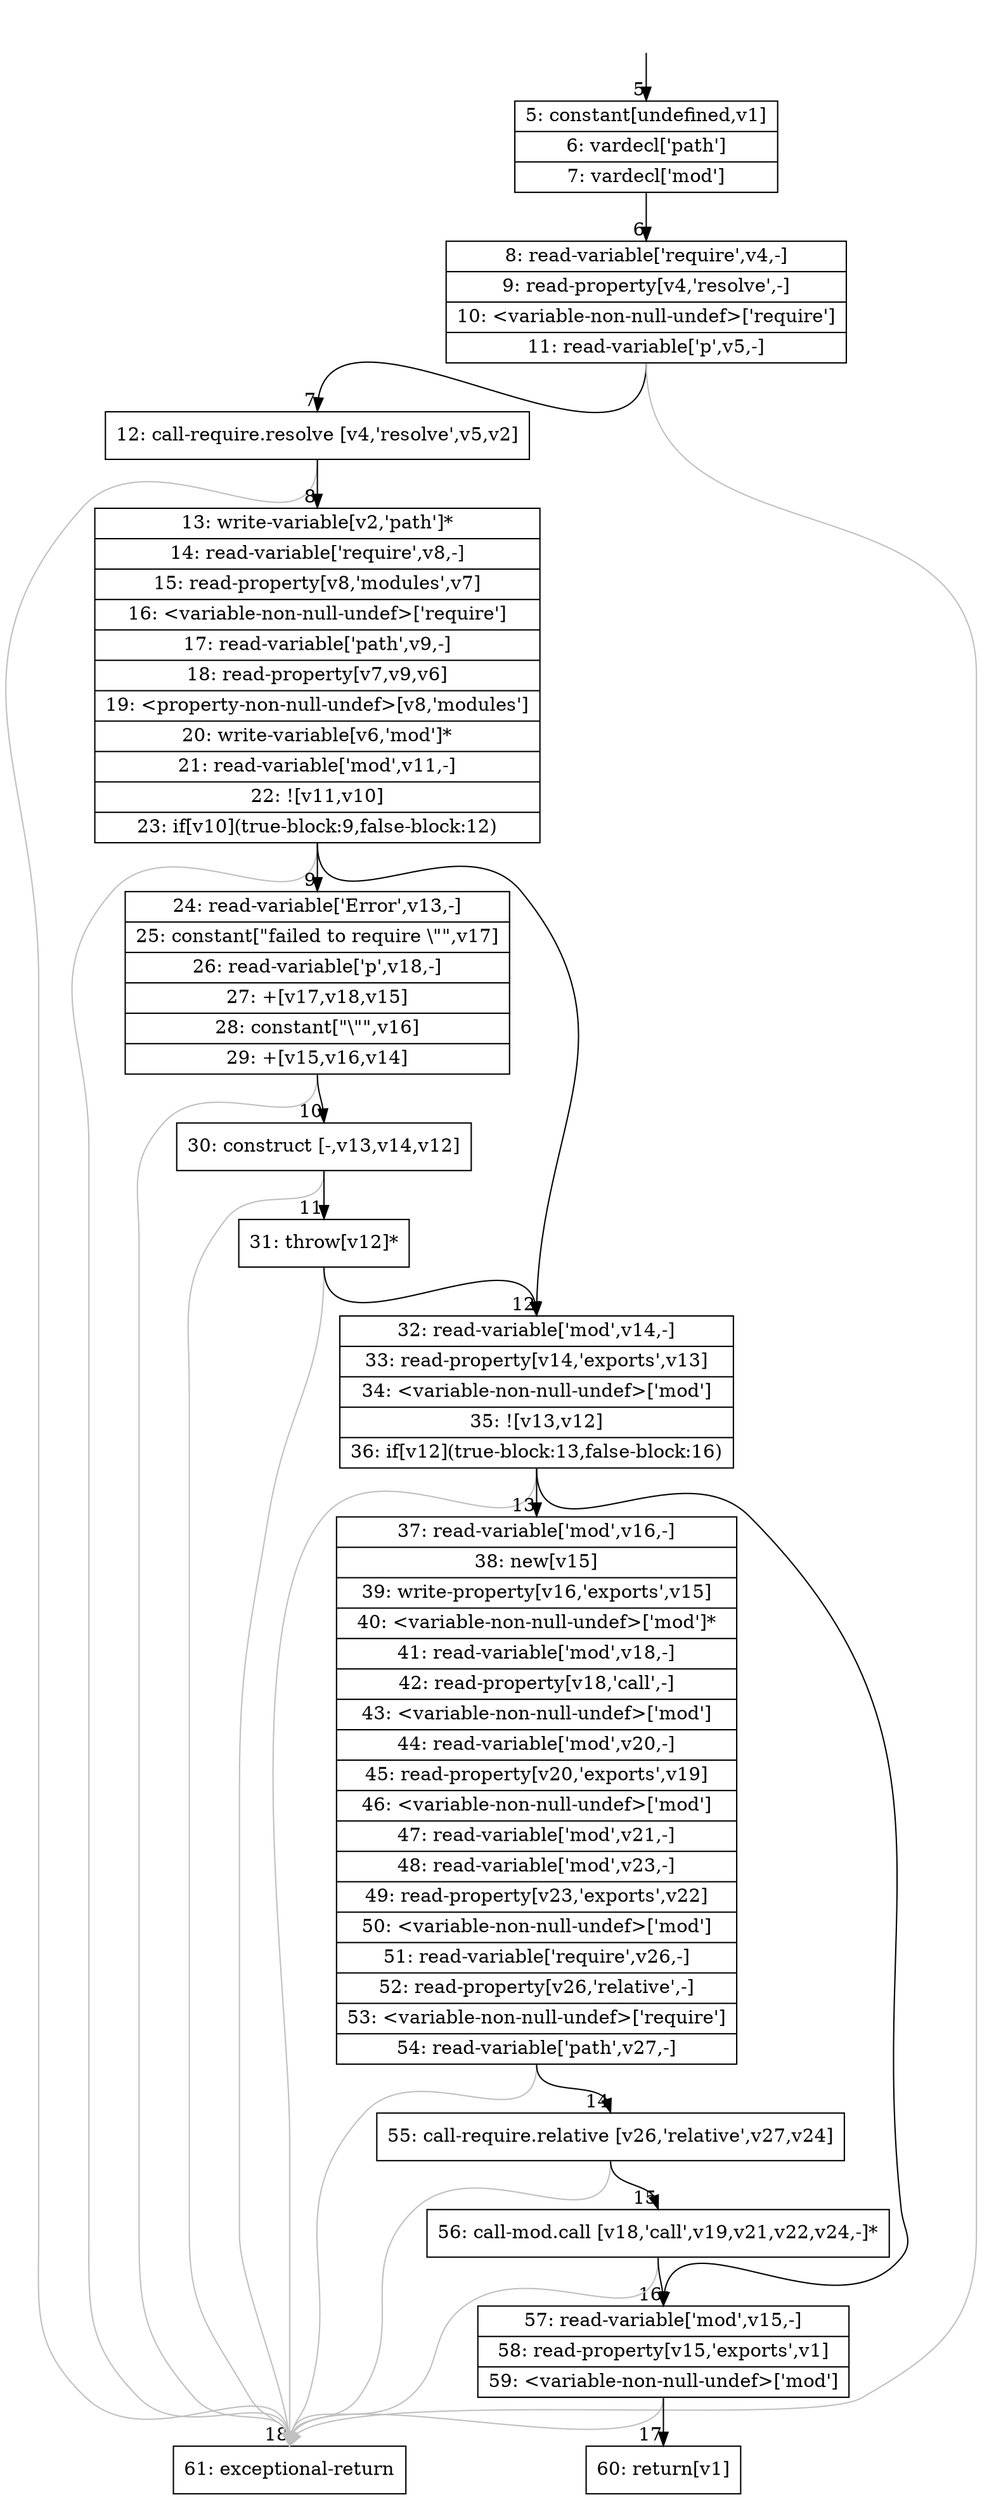 digraph {
rankdir="TD"
BB_entry2[shape=none,label=""];
BB_entry2 -> BB5 [tailport=s, headport=n, headlabel="    5"]
BB5 [shape=record label="{5: constant[undefined,v1]|6: vardecl['path']|7: vardecl['mod']}" ] 
BB5 -> BB6 [tailport=s, headport=n, headlabel="      6"]
BB6 [shape=record label="{8: read-variable['require',v4,-]|9: read-property[v4,'resolve',-]|10: \<variable-non-null-undef\>['require']|11: read-variable['p',v5,-]}" ] 
BB6 -> BB7 [tailport=s, headport=n, headlabel="      7"]
BB6 -> BB18 [tailport=s, headport=n, color=gray, headlabel="      18"]
BB7 [shape=record label="{12: call-require.resolve [v4,'resolve',v5,v2]}" ] 
BB7 -> BB8 [tailport=s, headport=n, headlabel="      8"]
BB7 -> BB18 [tailport=s, headport=n, color=gray]
BB8 [shape=record label="{13: write-variable[v2,'path']*|14: read-variable['require',v8,-]|15: read-property[v8,'modules',v7]|16: \<variable-non-null-undef\>['require']|17: read-variable['path',v9,-]|18: read-property[v7,v9,v6]|19: \<property-non-null-undef\>[v8,'modules']|20: write-variable[v6,'mod']*|21: read-variable['mod',v11,-]|22: ![v11,v10]|23: if[v10](true-block:9,false-block:12)}" ] 
BB8 -> BB9 [tailport=s, headport=n, headlabel="      9"]
BB8 -> BB12 [tailport=s, headport=n, headlabel="      12"]
BB8 -> BB18 [tailport=s, headport=n, color=gray]
BB9 [shape=record label="{24: read-variable['Error',v13,-]|25: constant[\"failed to require \\\"\",v17]|26: read-variable['p',v18,-]|27: +[v17,v18,v15]|28: constant[\"\\\"\",v16]|29: +[v15,v16,v14]}" ] 
BB9 -> BB10 [tailport=s, headport=n, headlabel="      10"]
BB9 -> BB18 [tailport=s, headport=n, color=gray]
BB10 [shape=record label="{30: construct [-,v13,v14,v12]}" ] 
BB10 -> BB11 [tailport=s, headport=n, headlabel="      11"]
BB10 -> BB18 [tailport=s, headport=n, color=gray]
BB11 [shape=record label="{31: throw[v12]*}" ] 
BB11 -> BB12 [tailport=s, headport=n]
BB11 -> BB18 [tailport=s, headport=n, color=gray]
BB12 [shape=record label="{32: read-variable['mod',v14,-]|33: read-property[v14,'exports',v13]|34: \<variable-non-null-undef\>['mod']|35: ![v13,v12]|36: if[v12](true-block:13,false-block:16)}" ] 
BB12 -> BB13 [tailport=s, headport=n, headlabel="      13"]
BB12 -> BB16 [tailport=s, headport=n, headlabel="      16"]
BB12 -> BB18 [tailport=s, headport=n, color=gray]
BB13 [shape=record label="{37: read-variable['mod',v16,-]|38: new[v15]|39: write-property[v16,'exports',v15]|40: \<variable-non-null-undef\>['mod']*|41: read-variable['mod',v18,-]|42: read-property[v18,'call',-]|43: \<variable-non-null-undef\>['mod']|44: read-variable['mod',v20,-]|45: read-property[v20,'exports',v19]|46: \<variable-non-null-undef\>['mod']|47: read-variable['mod',v21,-]|48: read-variable['mod',v23,-]|49: read-property[v23,'exports',v22]|50: \<variable-non-null-undef\>['mod']|51: read-variable['require',v26,-]|52: read-property[v26,'relative',-]|53: \<variable-non-null-undef\>['require']|54: read-variable['path',v27,-]}" ] 
BB13 -> BB14 [tailport=s, headport=n, headlabel="      14"]
BB13 -> BB18 [tailport=s, headport=n, color=gray]
BB14 [shape=record label="{55: call-require.relative [v26,'relative',v27,v24]}" ] 
BB14 -> BB15 [tailport=s, headport=n, headlabel="      15"]
BB14 -> BB18 [tailport=s, headport=n, color=gray]
BB15 [shape=record label="{56: call-mod.call [v18,'call',v19,v21,v22,v24,-]*}" ] 
BB15 -> BB16 [tailport=s, headport=n]
BB15 -> BB18 [tailport=s, headport=n, color=gray]
BB16 [shape=record label="{57: read-variable['mod',v15,-]|58: read-property[v15,'exports',v1]|59: \<variable-non-null-undef\>['mod']}" ] 
BB16 -> BB17 [tailport=s, headport=n, headlabel="      17"]
BB16 -> BB18 [tailport=s, headport=n, color=gray]
BB17 [shape=record label="{60: return[v1]}" ] 
BB18 [shape=record label="{61: exceptional-return}" ] 
//#$~ 13
}
